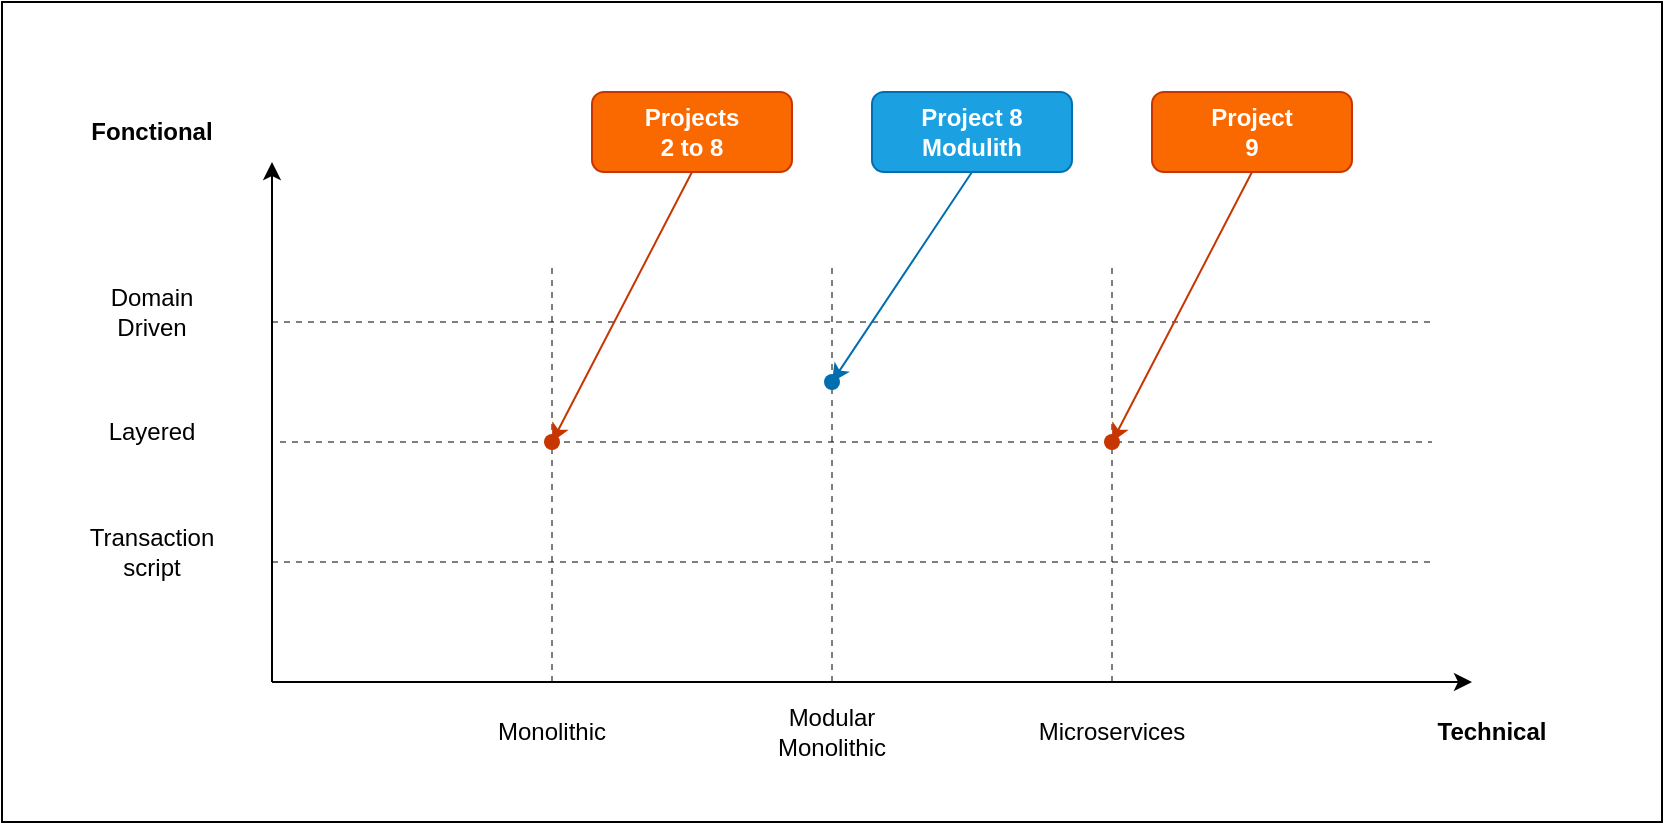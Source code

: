 <mxfile version="27.0.6">
  <diagram name="Page-1" id="6blBKA80GBw_23OpQJHr">
    <mxGraphModel dx="1395" dy="848" grid="1" gridSize="10" guides="1" tooltips="1" connect="1" arrows="1" fold="1" page="1" pageScale="1" pageWidth="827" pageHeight="1169" math="0" shadow="0">
      <root>
        <mxCell id="0" />
        <mxCell id="1" parent="0" />
        <mxCell id="Fqugg-V7nLWeURiJOJVe-37" value="" style="rounded=0;whiteSpace=wrap;html=1;" vertex="1" parent="1">
          <mxGeometry x="5" y="220" width="830" height="410" as="geometry" />
        </mxCell>
        <mxCell id="Fqugg-V7nLWeURiJOJVe-1" value="" style="endArrow=classic;html=1;rounded=0;" edge="1" parent="1">
          <mxGeometry width="50" height="50" relative="1" as="geometry">
            <mxPoint x="140" y="560" as="sourcePoint" />
            <mxPoint x="740" y="560" as="targetPoint" />
          </mxGeometry>
        </mxCell>
        <mxCell id="Fqugg-V7nLWeURiJOJVe-2" value="" style="endArrow=classic;html=1;rounded=0;" edge="1" parent="1">
          <mxGeometry width="50" height="50" relative="1" as="geometry">
            <mxPoint x="140" y="560" as="sourcePoint" />
            <mxPoint x="140" y="300" as="targetPoint" />
          </mxGeometry>
        </mxCell>
        <mxCell id="Fqugg-V7nLWeURiJOJVe-3" value="" style="endArrow=none;dashed=1;html=1;rounded=0;opacity=50;" edge="1" parent="1">
          <mxGeometry width="50" height="50" relative="1" as="geometry">
            <mxPoint x="280" y="560" as="sourcePoint" />
            <mxPoint x="280" y="350" as="targetPoint" />
          </mxGeometry>
        </mxCell>
        <mxCell id="Fqugg-V7nLWeURiJOJVe-4" value="" style="endArrow=none;dashed=1;html=1;rounded=0;opacity=50;" edge="1" parent="1">
          <mxGeometry width="50" height="50" relative="1" as="geometry">
            <mxPoint x="140" y="500" as="sourcePoint" />
            <mxPoint x="720" y="500" as="targetPoint" />
          </mxGeometry>
        </mxCell>
        <mxCell id="Fqugg-V7nLWeURiJOJVe-5" value="" style="endArrow=none;dashed=1;html=1;rounded=0;opacity=50;" edge="1" parent="1" source="Fqugg-V7nLWeURiJOJVe-29">
          <mxGeometry width="50" height="50" relative="1" as="geometry">
            <mxPoint x="144" y="440" as="sourcePoint" />
            <mxPoint x="720" y="440" as="targetPoint" />
          </mxGeometry>
        </mxCell>
        <mxCell id="Fqugg-V7nLWeURiJOJVe-7" value="" style="endArrow=none;dashed=1;html=1;rounded=0;opacity=50;" edge="1" parent="1">
          <mxGeometry width="50" height="50" relative="1" as="geometry">
            <mxPoint x="420" y="560" as="sourcePoint" />
            <mxPoint x="420" y="350" as="targetPoint" />
          </mxGeometry>
        </mxCell>
        <mxCell id="Fqugg-V7nLWeURiJOJVe-8" value="" style="endArrow=none;dashed=1;html=1;rounded=0;opacity=50;" edge="1" parent="1" source="Fqugg-V7nLWeURiJOJVe-31">
          <mxGeometry width="50" height="50" relative="1" as="geometry">
            <mxPoint x="560" y="560" as="sourcePoint" />
            <mxPoint x="560" y="350" as="targetPoint" />
          </mxGeometry>
        </mxCell>
        <mxCell id="Fqugg-V7nLWeURiJOJVe-10" value="Monolithic" style="text;html=1;align=center;verticalAlign=middle;whiteSpace=wrap;rounded=0;" vertex="1" parent="1">
          <mxGeometry x="230" y="570" width="100" height="30" as="geometry" />
        </mxCell>
        <mxCell id="Fqugg-V7nLWeURiJOJVe-11" value="Modular Monolithic" style="text;html=1;align=center;verticalAlign=middle;whiteSpace=wrap;rounded=0;" vertex="1" parent="1">
          <mxGeometry x="370" y="570" width="100" height="30" as="geometry" />
        </mxCell>
        <mxCell id="Fqugg-V7nLWeURiJOJVe-12" value="Microservices" style="text;html=1;align=center;verticalAlign=middle;whiteSpace=wrap;rounded=0;" vertex="1" parent="1">
          <mxGeometry x="510" y="570" width="100" height="30" as="geometry" />
        </mxCell>
        <mxCell id="Fqugg-V7nLWeURiJOJVe-13" value="Transaction script" style="text;html=1;align=center;verticalAlign=middle;whiteSpace=wrap;rounded=0;" vertex="1" parent="1">
          <mxGeometry x="40" y="480" width="80" height="30" as="geometry" />
        </mxCell>
        <mxCell id="Fqugg-V7nLWeURiJOJVe-14" value="Layered" style="text;html=1;align=center;verticalAlign=middle;whiteSpace=wrap;rounded=0;" vertex="1" parent="1">
          <mxGeometry x="30" y="420" width="100" height="30" as="geometry" />
        </mxCell>
        <mxCell id="Fqugg-V7nLWeURiJOJVe-15" value="&lt;b&gt;Fonctional&lt;/b&gt;" style="text;html=1;align=center;verticalAlign=middle;whiteSpace=wrap;rounded=0;" vertex="1" parent="1">
          <mxGeometry x="30" y="270" width="100" height="30" as="geometry" />
        </mxCell>
        <mxCell id="Fqugg-V7nLWeURiJOJVe-16" value="&lt;b&gt;Technical&lt;/b&gt;" style="text;html=1;align=center;verticalAlign=middle;whiteSpace=wrap;rounded=0;" vertex="1" parent="1">
          <mxGeometry x="720" y="570" width="60" height="30" as="geometry" />
        </mxCell>
        <mxCell id="Fqugg-V7nLWeURiJOJVe-17" value="" style="endArrow=none;dashed=1;html=1;rounded=0;opacity=50;" edge="1" parent="1">
          <mxGeometry width="50" height="50" relative="1" as="geometry">
            <mxPoint x="140" y="380" as="sourcePoint" />
            <mxPoint x="720" y="380" as="targetPoint" />
          </mxGeometry>
        </mxCell>
        <mxCell id="Fqugg-V7nLWeURiJOJVe-18" value="Domain Driven" style="text;html=1;align=center;verticalAlign=middle;whiteSpace=wrap;rounded=0;" vertex="1" parent="1">
          <mxGeometry x="40" y="360" width="80" height="30" as="geometry" />
        </mxCell>
        <mxCell id="Fqugg-V7nLWeURiJOJVe-19" value="" style="endArrow=classic;html=1;rounded=0;fillColor=#1ba1e2;strokeColor=#006EAF;exitX=0.5;exitY=1;exitDx=0;exitDy=0;entryX=1.183;entryY=-0.008;entryDx=0;entryDy=0;entryPerimeter=0;" edge="1" parent="1" source="Fqugg-V7nLWeURiJOJVe-20" target="Fqugg-V7nLWeURiJOJVe-23">
          <mxGeometry width="50" height="50" relative="1" as="geometry">
            <mxPoint x="560" y="280" as="sourcePoint" />
            <mxPoint x="450" y="400" as="targetPoint" />
          </mxGeometry>
        </mxCell>
        <mxCell id="Fqugg-V7nLWeURiJOJVe-20" value="&lt;b&gt;Project 8 Modulith&lt;br&gt;&lt;/b&gt;" style="rounded=1;whiteSpace=wrap;html=1;fillColor=#1ba1e2;fontColor=#ffffff;strokeColor=#006EAF;" vertex="1" parent="1">
          <mxGeometry x="440" y="265" width="100" height="40" as="geometry" />
        </mxCell>
        <mxCell id="Fqugg-V7nLWeURiJOJVe-23" value="" style="shape=waypoint;sketch=0;fillStyle=solid;size=6;pointerEvents=1;points=[];fillColor=#1ba1e2;resizable=0;rotatable=0;perimeter=centerPerimeter;snapToPoint=1;fontColor=#ffffff;strokeColor=#006EAF;strokeWidth=2;" vertex="1" parent="1">
          <mxGeometry x="410" y="400" width="20" height="20" as="geometry" />
        </mxCell>
        <mxCell id="Fqugg-V7nLWeURiJOJVe-30" value="" style="endArrow=none;dashed=1;html=1;rounded=0;opacity=50;" edge="1" parent="1" target="Fqugg-V7nLWeURiJOJVe-29">
          <mxGeometry width="50" height="50" relative="1" as="geometry">
            <mxPoint x="144" y="440" as="sourcePoint" />
            <mxPoint x="720" y="440" as="targetPoint" />
          </mxGeometry>
        </mxCell>
        <mxCell id="Fqugg-V7nLWeURiJOJVe-29" value="" style="shape=waypoint;sketch=0;fillStyle=solid;size=6;pointerEvents=1;points=[];fillColor=#fa6800;resizable=0;rotatable=0;perimeter=centerPerimeter;snapToPoint=1;fontColor=#000000;strokeColor=#C73500;strokeWidth=2;" vertex="1" parent="1">
          <mxGeometry x="270" y="430" width="20" height="20" as="geometry" />
        </mxCell>
        <mxCell id="Fqugg-V7nLWeURiJOJVe-32" value="" style="endArrow=none;dashed=1;html=1;rounded=0;opacity=50;" edge="1" parent="1" target="Fqugg-V7nLWeURiJOJVe-31">
          <mxGeometry width="50" height="50" relative="1" as="geometry">
            <mxPoint x="560" y="560" as="sourcePoint" />
            <mxPoint x="560" y="350" as="targetPoint" />
          </mxGeometry>
        </mxCell>
        <mxCell id="Fqugg-V7nLWeURiJOJVe-31" value="" style="shape=waypoint;sketch=0;fillStyle=solid;size=6;pointerEvents=1;points=[];fillColor=#fa6800;resizable=0;rotatable=0;perimeter=centerPerimeter;snapToPoint=1;fontColor=#000000;strokeColor=#C73500;strokeWidth=2;" vertex="1" parent="1">
          <mxGeometry x="550" y="430" width="20" height="20" as="geometry" />
        </mxCell>
        <mxCell id="Fqugg-V7nLWeURiJOJVe-33" value="&lt;font style=&quot;color: rgb(255, 255, 255);&quot;&gt;&lt;b&gt;Projects&lt;/b&gt;&lt;/font&gt;&lt;div&gt;&lt;font style=&quot;color: rgb(255, 255, 255);&quot;&gt;&lt;b&gt;2 to 8&lt;/b&gt;&lt;/font&gt;&lt;/div&gt;" style="rounded=1;whiteSpace=wrap;html=1;fillColor=#fa6800;fontColor=#000000;strokeColor=#C73500;" vertex="1" parent="1">
          <mxGeometry x="300" y="265" width="100" height="40" as="geometry" />
        </mxCell>
        <mxCell id="Fqugg-V7nLWeURiJOJVe-34" value="&lt;font style=&quot;color: rgb(255, 255, 255);&quot;&gt;&lt;b&gt;Project&lt;/b&gt;&lt;/font&gt;&lt;div&gt;&lt;font color=&quot;#ffffff&quot;&gt;&lt;b&gt;9&lt;/b&gt;&lt;/font&gt;&lt;/div&gt;" style="rounded=1;whiteSpace=wrap;html=1;fillColor=#fa6800;fontColor=#000000;strokeColor=#C73500;" vertex="1" parent="1">
          <mxGeometry x="580" y="265" width="100" height="40" as="geometry" />
        </mxCell>
        <mxCell id="Fqugg-V7nLWeURiJOJVe-35" value="" style="endArrow=classic;html=1;rounded=0;fillColor=#fa6800;strokeColor=#C73500;exitX=0.5;exitY=1;exitDx=0;exitDy=0;entryX=0.85;entryY=0.158;entryDx=0;entryDy=0;entryPerimeter=0;" edge="1" parent="1" source="Fqugg-V7nLWeURiJOJVe-33" target="Fqugg-V7nLWeURiJOJVe-29">
          <mxGeometry width="50" height="50" relative="1" as="geometry">
            <mxPoint x="350" y="305" as="sourcePoint" />
            <mxPoint x="280" y="410" as="targetPoint" />
          </mxGeometry>
        </mxCell>
        <mxCell id="Fqugg-V7nLWeURiJOJVe-36" value="" style="endArrow=classic;html=1;rounded=0;fillColor=#fa6800;strokeColor=#C73500;exitX=0.5;exitY=1;exitDx=0;exitDy=0;" edge="1" parent="1" source="Fqugg-V7nLWeURiJOJVe-34" target="Fqugg-V7nLWeURiJOJVe-31">
          <mxGeometry width="50" height="50" relative="1" as="geometry">
            <mxPoint x="630" y="308" as="sourcePoint" />
            <mxPoint x="580" y="442.5" as="targetPoint" />
          </mxGeometry>
        </mxCell>
      </root>
    </mxGraphModel>
  </diagram>
</mxfile>

